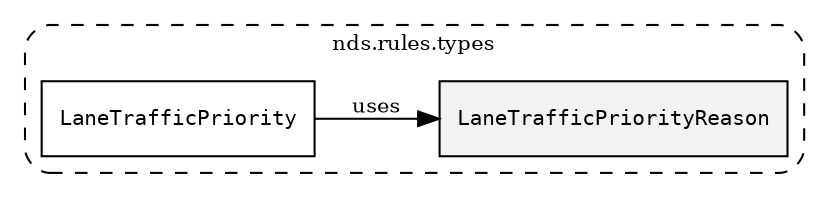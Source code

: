 /**
 * This dot file creates symbol collaboration diagram for LaneTrafficPriorityReason.
 */
digraph ZSERIO
{
    node [shape=box, fontsize=10];
    rankdir="LR";
    fontsize=10;
    tooltip="LaneTrafficPriorityReason collaboration diagram";

    subgraph "cluster_nds.rules.types"
    {
        style="dashed, rounded";
        label="nds.rules.types";
        tooltip="Package nds.rules.types";
        href="../../../content/packages/nds.rules.types.html#Package-nds-rules-types";
        target="_parent";

        "LaneTrafficPriorityReason" [style="filled", fillcolor="#0000000D", target="_parent", label=<<font face="monospace"><table align="center" border="0" cellspacing="0" cellpadding="0"><tr><td href="../../../content/packages/nds.rules.types.html#Enum-LaneTrafficPriorityReason" title="Enum defined in nds.rules.types">LaneTrafficPriorityReason</td></tr></table></font>>];
        "LaneTrafficPriority" [target="_parent", label=<<font face="monospace"><table align="center" border="0" cellspacing="0" cellpadding="0"><tr><td href="../../../content/packages/nds.rules.types.html#Structure-LaneTrafficPriority" title="Structure defined in nds.rules.types">LaneTrafficPriority</td></tr></table></font>>];
    }

    "LaneTrafficPriority" -> "LaneTrafficPriorityReason" [label="uses", fontsize=10];
}

